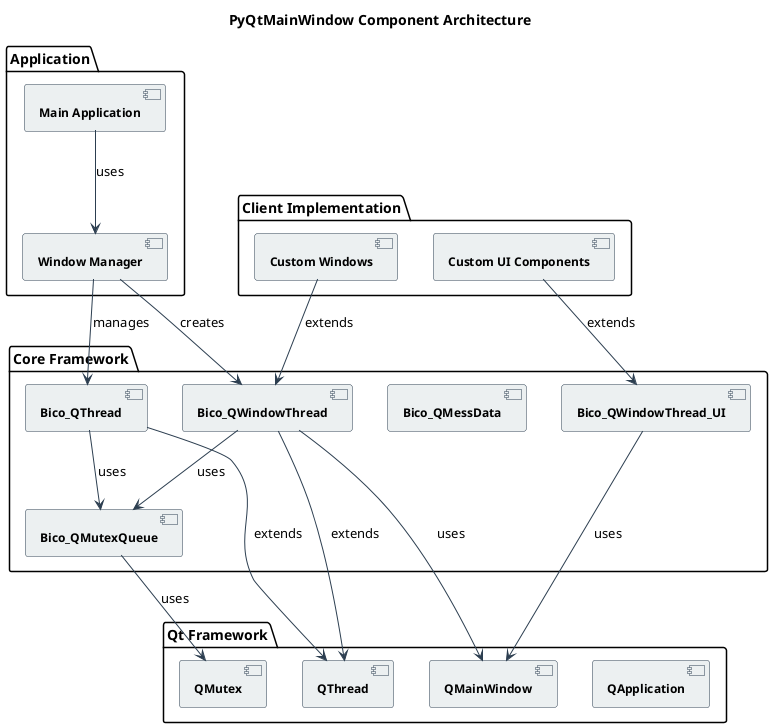 @startuml Component Diagram

skinparam component {
    BackgroundColor #ECF0F1
    BorderColor #2C3E50
    ArrowColor #2C3E50
    FontName Arial
    FontSize 12
    FontStyle bold
}

title PyQtMainWindow Component Architecture

package "Application" {
    [Main Application] as main
    [Window Manager] as wm
}

package "Core Framework" {
    [Bico_QThread] as bqt
    [Bico_QMessData] as bmd
    [Bico_QWindowThread] as bwt
    [Bico_QWindowThread_UI] as bwtu
    [Bico_QMutexQueue] as bmq
}

package "Client Implementation" {
    [Custom Windows] as cw
    [Custom UI Components] as cuic
}

package "Qt Framework" {
    [QApplication] as qapp
    [QMainWindow] as qmw
    [QThread] as qt
    [QMutex] as qm
}

main --> wm : uses
wm --> bqt : manages
wm --> bwt : creates
bwt --> bmq : uses
bqt --> bmq : uses
cw --> bwt : extends
cuic --> bwtu : extends

bqt --> qt : extends
bwt --> qt : extends
bwt --> qmw : uses
bwtu --> qmw : uses
bmq --> qm : uses

@enduml